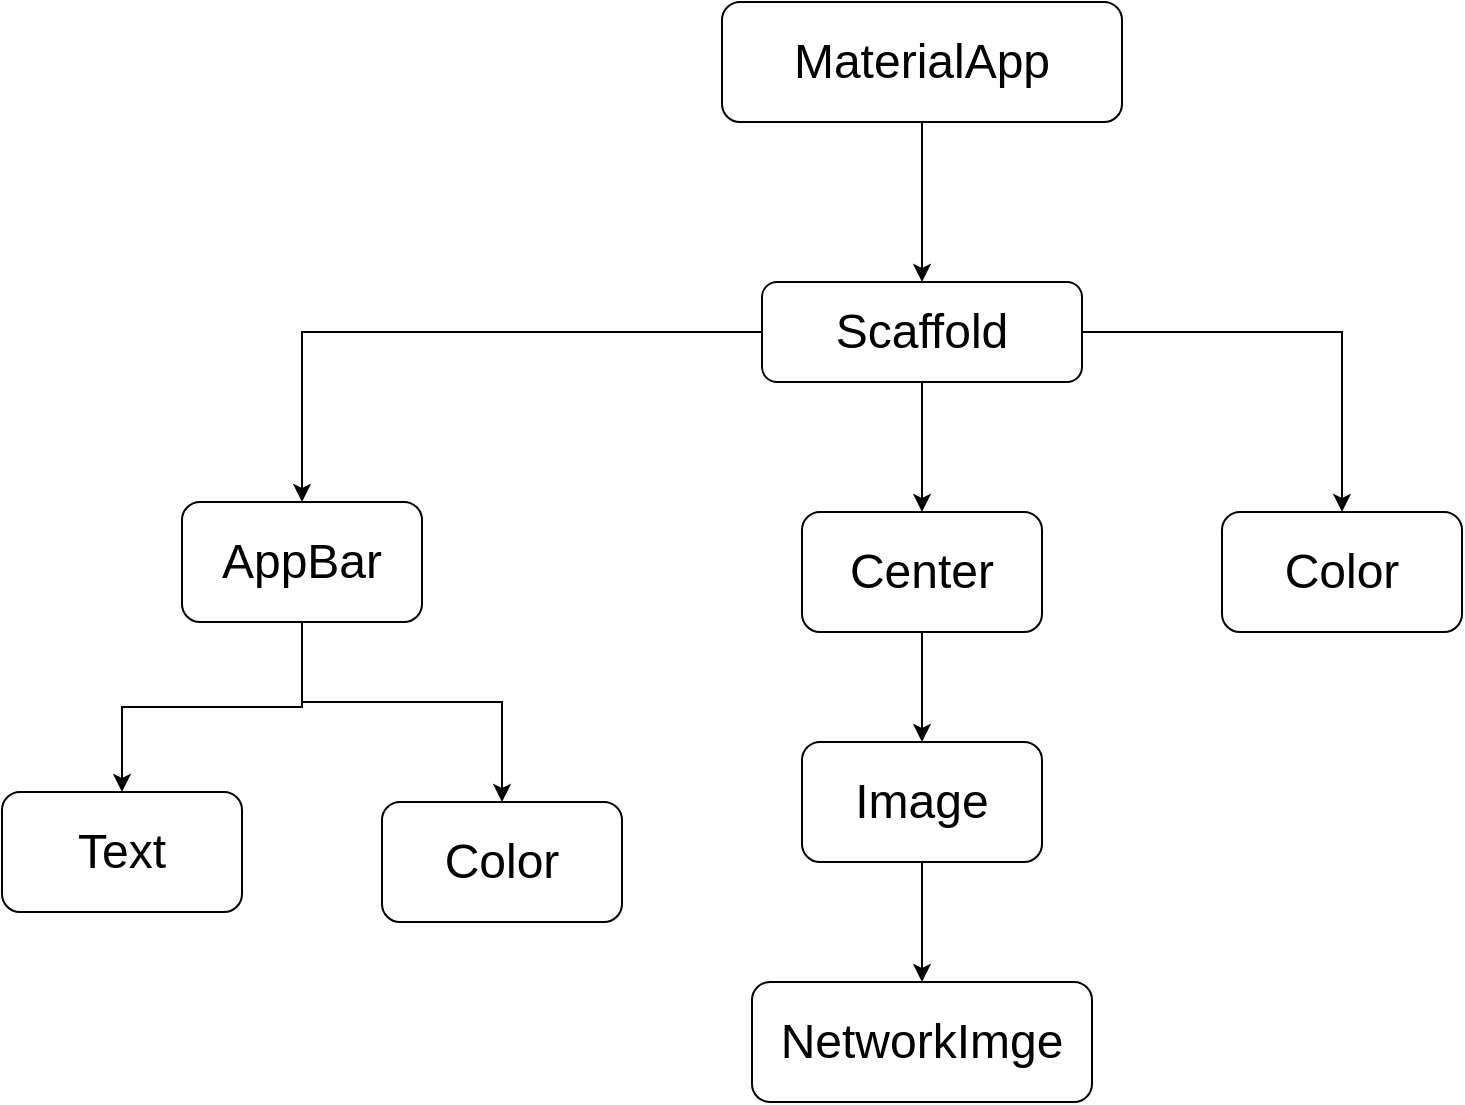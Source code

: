 <mxfile version="20.4.0" type="github"><diagram id="p380bnZqSHQi26g_Paf2" name="Page-1"><mxGraphModel dx="1102" dy="586" grid="1" gridSize="10" guides="1" tooltips="1" connect="1" arrows="1" fold="1" page="1" pageScale="1" pageWidth="850" pageHeight="1100" math="0" shadow="0"><root><mxCell id="0"/><mxCell id="1" parent="0"/><mxCell id="SNgBOnZqSyfkxV0sDW7R-18" style="edgeStyle=orthogonalEdgeStyle;rounded=0;orthogonalLoop=1;jettySize=auto;html=1;exitX=0.5;exitY=1;exitDx=0;exitDy=0;entryX=0.5;entryY=0;entryDx=0;entryDy=0;fontSize=24;" parent="1" source="SNgBOnZqSyfkxV0sDW7R-4" target="SNgBOnZqSyfkxV0sDW7R-6" edge="1"><mxGeometry relative="1" as="geometry"/></mxCell><mxCell id="SNgBOnZqSyfkxV0sDW7R-4" value="MaterialApp" style="rounded=1;whiteSpace=wrap;html=1;fontSize=24;" parent="1" vertex="1"><mxGeometry x="410" y="120" width="200" height="60" as="geometry"/></mxCell><mxCell id="SNgBOnZqSyfkxV0sDW7R-20" value="" style="edgeStyle=orthogonalEdgeStyle;rounded=0;orthogonalLoop=1;jettySize=auto;html=1;fontSize=24;" parent="1" source="SNgBOnZqSyfkxV0sDW7R-6" target="SNgBOnZqSyfkxV0sDW7R-19" edge="1"><mxGeometry relative="1" as="geometry"/></mxCell><mxCell id="SNgBOnZqSyfkxV0sDW7R-22" value="" style="edgeStyle=orthogonalEdgeStyle;rounded=0;orthogonalLoop=1;jettySize=auto;html=1;fontSize=24;" parent="1" source="SNgBOnZqSyfkxV0sDW7R-6" target="SNgBOnZqSyfkxV0sDW7R-21" edge="1"><mxGeometry relative="1" as="geometry"/></mxCell><mxCell id="SNgBOnZqSyfkxV0sDW7R-24" value="" style="edgeStyle=orthogonalEdgeStyle;rounded=0;orthogonalLoop=1;jettySize=auto;html=1;fontSize=24;" parent="1" source="SNgBOnZqSyfkxV0sDW7R-6" target="SNgBOnZqSyfkxV0sDW7R-23" edge="1"><mxGeometry relative="1" as="geometry"/></mxCell><mxCell id="SNgBOnZqSyfkxV0sDW7R-6" value="Scaffold" style="rounded=1;whiteSpace=wrap;html=1;fontSize=24;" parent="1" vertex="1"><mxGeometry x="430" y="260" width="160" height="50" as="geometry"/></mxCell><mxCell id="SNgBOnZqSyfkxV0sDW7R-19" value="Color" style="whiteSpace=wrap;html=1;fontSize=24;rounded=1;" parent="1" vertex="1"><mxGeometry x="660" y="375" width="120" height="60" as="geometry"/></mxCell><mxCell id="SNgBOnZqSyfkxV0sDW7R-26" value="" style="edgeStyle=orthogonalEdgeStyle;rounded=0;orthogonalLoop=1;jettySize=auto;html=1;fontSize=24;" parent="1" source="SNgBOnZqSyfkxV0sDW7R-21" target="SNgBOnZqSyfkxV0sDW7R-25" edge="1"><mxGeometry relative="1" as="geometry"/></mxCell><mxCell id="SNgBOnZqSyfkxV0sDW7R-21" value="Center" style="whiteSpace=wrap;html=1;fontSize=24;rounded=1;" parent="1" vertex="1"><mxGeometry x="450" y="375" width="120" height="60" as="geometry"/></mxCell><mxCell id="SNgBOnZqSyfkxV0sDW7R-30" value="" style="edgeStyle=orthogonalEdgeStyle;rounded=0;orthogonalLoop=1;jettySize=auto;html=1;fontSize=24;" parent="1" source="SNgBOnZqSyfkxV0sDW7R-23" target="SNgBOnZqSyfkxV0sDW7R-29" edge="1"><mxGeometry relative="1" as="geometry"/></mxCell><mxCell id="SNgBOnZqSyfkxV0sDW7R-32" value="" style="edgeStyle=orthogonalEdgeStyle;rounded=0;orthogonalLoop=1;jettySize=auto;html=1;fontSize=24;" parent="1" source="SNgBOnZqSyfkxV0sDW7R-23" target="SNgBOnZqSyfkxV0sDW7R-31" edge="1"><mxGeometry relative="1" as="geometry"><Array as="points"><mxPoint x="200" y="470"/><mxPoint x="300" y="470"/></Array></mxGeometry></mxCell><mxCell id="SNgBOnZqSyfkxV0sDW7R-23" value="AppBar" style="whiteSpace=wrap;html=1;fontSize=24;rounded=1;" parent="1" vertex="1"><mxGeometry x="140" y="370" width="120" height="60" as="geometry"/></mxCell><mxCell id="SNgBOnZqSyfkxV0sDW7R-28" value="" style="edgeStyle=orthogonalEdgeStyle;rounded=0;orthogonalLoop=1;jettySize=auto;html=1;fontSize=24;" parent="1" source="SNgBOnZqSyfkxV0sDW7R-25" target="SNgBOnZqSyfkxV0sDW7R-27" edge="1"><mxGeometry relative="1" as="geometry"/></mxCell><mxCell id="SNgBOnZqSyfkxV0sDW7R-25" value="Image" style="whiteSpace=wrap;html=1;fontSize=24;rounded=1;" parent="1" vertex="1"><mxGeometry x="450" y="490" width="120" height="60" as="geometry"/></mxCell><mxCell id="SNgBOnZqSyfkxV0sDW7R-27" value="NetworkImge" style="whiteSpace=wrap;html=1;fontSize=24;rounded=1;" parent="1" vertex="1"><mxGeometry x="425" y="610" width="170" height="60" as="geometry"/></mxCell><mxCell id="SNgBOnZqSyfkxV0sDW7R-29" value="Text" style="whiteSpace=wrap;html=1;fontSize=24;rounded=1;" parent="1" vertex="1"><mxGeometry x="50" y="515" width="120" height="60" as="geometry"/></mxCell><mxCell id="SNgBOnZqSyfkxV0sDW7R-31" value="Color" style="whiteSpace=wrap;html=1;fontSize=24;rounded=1;" parent="1" vertex="1"><mxGeometry x="240" y="520" width="120" height="60" as="geometry"/></mxCell></root></mxGraphModel></diagram></mxfile>